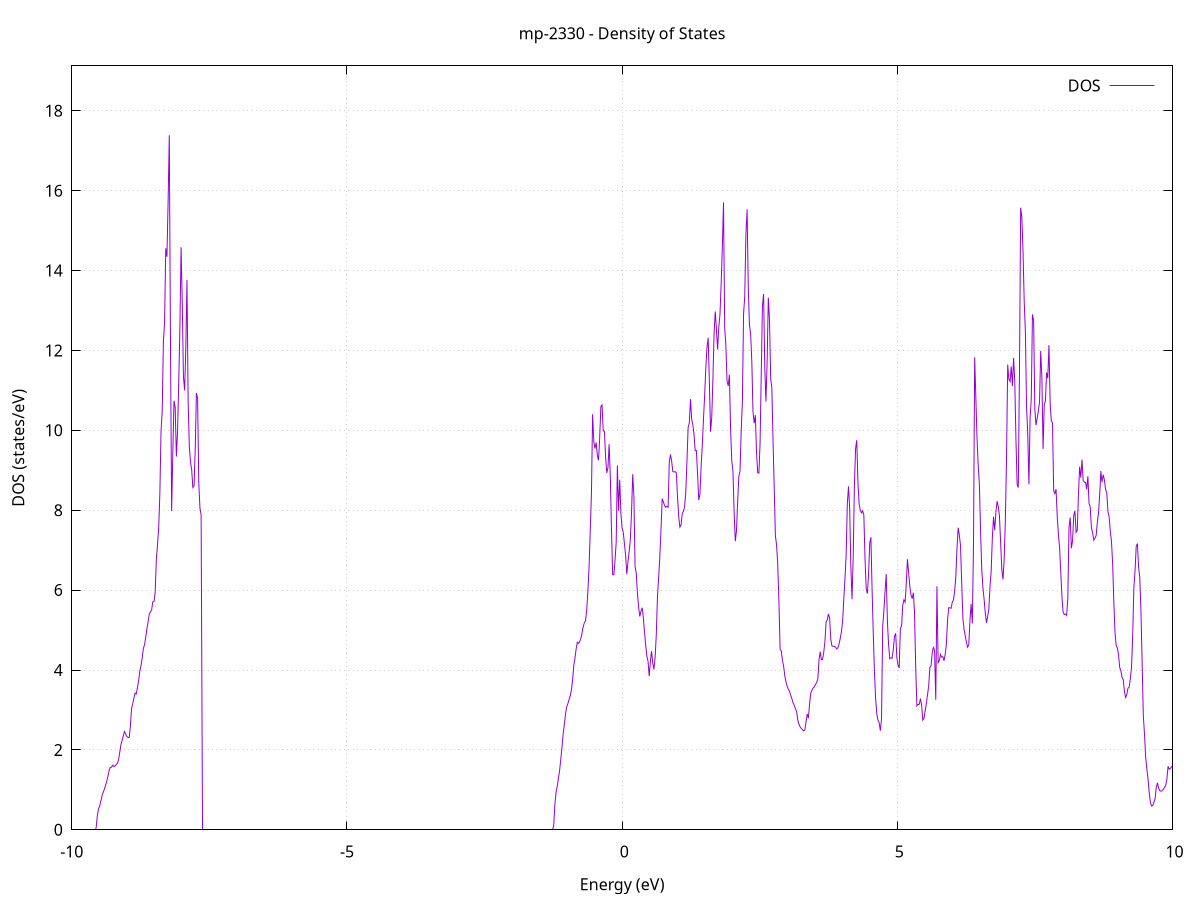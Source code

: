 set title 'mp-2330 - Density of States'
set xlabel 'Energy (eV)'
set ylabel 'DOS (states/eV)'
set grid
set xrange [-10:10]
set yrange [0:19.125]
set xzeroaxis lt -1
set terminal png size 800,600
set output 'mp-2330_dos_gnuplot.png'
plot '-' using 1:2 with lines title 'DOS'
-28.668800 0.000000
-28.647300 0.000000
-28.625900 0.000000
-28.604500 0.000000
-28.583100 0.000000
-28.561600 0.000000
-28.540200 0.000000
-28.518800 0.000000
-28.497300 0.000000
-28.475900 0.000000
-28.454500 0.000000
-28.433100 0.000000
-28.411600 0.000000
-28.390200 0.000000
-28.368800 0.000000
-28.347400 0.000000
-28.325900 0.000000
-28.304500 0.000000
-28.283100 0.000000
-28.261700 0.000000
-28.240200 0.000000
-28.218800 0.000000
-28.197400 0.000000
-28.176000 0.000000
-28.154500 0.000000
-28.133100 0.000000
-28.111700 0.000000
-28.090300 0.000000
-28.068800 0.000000
-28.047400 0.000000
-28.026000 0.000000
-28.004600 0.000000
-27.983100 0.000000
-27.961700 0.000000
-27.940300 0.000000
-27.918800 0.000000
-27.897400 0.000000
-27.876000 0.000000
-27.854600 0.000000
-27.833100 0.000000
-27.811700 0.000000
-27.790300 0.000000
-27.768900 0.000000
-27.747400 0.000000
-27.726000 0.000000
-27.704600 0.000000
-27.683200 0.000000
-27.661700 0.000000
-27.640300 0.000000
-27.618900 0.000000
-27.597500 0.000000
-27.576000 0.000000
-27.554600 0.000000
-27.533200 0.000000
-27.511800 0.000000
-27.490300 0.000000
-27.468900 0.000000
-27.447500 0.000000
-27.426100 0.000000
-27.404600 0.000000
-27.383200 0.000000
-27.361800 0.000000
-27.340300 0.000000
-27.318900 0.000000
-27.297500 0.000000
-27.276100 0.000000
-27.254600 0.000000
-27.233200 0.000000
-27.211800 0.000000
-27.190400 0.000000
-27.168900 0.000000
-27.147500 0.000000
-27.126100 0.000000
-27.104700 0.000000
-27.083200 0.000000
-27.061800 0.000000
-27.040400 0.000000
-27.019000 0.000000
-26.997500 0.000000
-26.976100 0.000000
-26.954700 0.000000
-26.933300 0.000000
-26.911800 0.000000
-26.890400 0.000000
-26.869000 0.000000
-26.847500 0.000000
-26.826100 0.000000
-26.804700 0.000000
-26.783300 0.000000
-26.761800 0.000000
-26.740400 0.000000
-26.719000 82.081500
-26.697600 28.412100
-26.676100 54.171600
-26.654700 88.385500
-26.633300 15.475800
-26.611900 14.702900
-26.590400 14.942600
-26.569000 15.177400
-26.547600 24.304700
-26.526200 29.411200
-26.504700 75.437900
-26.483300 93.281100
-26.461900 0.000000
-26.440500 25.836700
-26.419000 26.617300
-26.397600 57.713600
-26.376200 103.006900
-26.354800 37.316900
-26.333300 35.574600
-26.311900 86.375600
-26.290500 17.692400
-26.269000 12.869900
-26.247600 13.447900
-26.226200 15.828700
-26.204800 85.965400
-26.183300 0.000000
-26.161900 0.000000
-26.140500 0.000000
-26.119100 0.000000
-26.097600 0.000000
-26.076200 0.000000
-26.054800 0.000000
-26.033400 0.000000
-26.011900 0.000000
-25.990500 0.000000
-25.969100 0.000000
-25.947700 0.000000
-25.926200 0.000000
-25.904800 0.000000
-25.883400 0.000000
-25.862000 0.000000
-25.840500 0.000000
-25.819100 0.000000
-25.797700 0.000000
-25.776300 0.000000
-25.754800 0.000000
-25.733400 0.000000
-25.712000 0.000000
-25.690500 0.000000
-25.669100 0.000000
-25.647700 0.000000
-25.626300 0.000000
-25.604800 0.000000
-25.583400 0.000000
-25.562000 0.000000
-25.540600 0.000000
-25.519100 0.000000
-25.497700 0.000000
-25.476300 0.000000
-25.454900 0.000000
-25.433400 0.000000
-25.412000 0.000000
-25.390600 0.000000
-25.369200 0.000000
-25.347700 0.000000
-25.326300 0.000000
-25.304900 0.000000
-25.283500 0.000000
-25.262000 0.000000
-25.240600 0.000000
-25.219200 0.000000
-25.197800 0.000000
-25.176300 0.000000
-25.154900 0.000000
-25.133500 0.000000
-25.112000 0.000000
-25.090600 0.000000
-25.069200 0.000000
-25.047800 0.000000
-25.026300 0.000000
-25.004900 0.000000
-24.983500 0.000000
-24.962100 0.000000
-24.940600 0.000000
-24.919200 0.000000
-24.897800 0.000000
-24.876400 0.000000
-24.854900 0.000000
-24.833500 0.000000
-24.812100 0.000000
-24.790700 0.000000
-24.769200 0.000000
-24.747800 0.000000
-24.726400 0.000000
-24.705000 0.000000
-24.683500 0.000000
-24.662100 0.000000
-24.640700 0.000000
-24.619300 0.000000
-24.597800 0.000000
-24.576400 0.000000
-24.555000 0.000000
-24.533500 0.000000
-24.512100 0.000000
-24.490700 0.000000
-24.469300 0.000000
-24.447800 0.000000
-24.426400 0.000000
-24.405000 0.000000
-24.383600 0.000000
-24.362100 0.000000
-24.340700 0.000000
-24.319300 0.000000
-24.297900 0.000000
-24.276400 0.000000
-24.255000 0.000000
-24.233600 0.000000
-24.212200 0.000000
-24.190700 0.000000
-24.169300 0.000000
-24.147900 0.000000
-24.126500 0.000000
-24.105000 0.000000
-24.083600 0.000000
-24.062200 0.000000
-24.040800 0.000000
-24.019300 0.000000
-23.997900 0.000000
-23.976500 0.000000
-23.955000 0.000000
-23.933600 0.000000
-23.912200 0.000000
-23.890800 0.000000
-23.869300 0.000000
-23.847900 0.000000
-23.826500 0.000000
-23.805100 0.000000
-23.783600 0.000000
-23.762200 0.000000
-23.740800 0.000000
-23.719400 0.000000
-23.697900 0.000000
-23.676500 0.000000
-23.655100 0.000000
-23.633700 0.000000
-23.612200 0.000000
-23.590800 0.000000
-23.569400 0.000000
-23.548000 0.000000
-23.526500 0.000000
-23.505100 0.000000
-23.483700 0.000000
-23.462200 0.000000
-23.440800 0.000000
-23.419400 0.000000
-23.398000 0.000000
-23.376500 0.000000
-23.355100 0.000000
-23.333700 0.000000
-23.312300 0.000000
-23.290800 0.000000
-23.269400 0.000000
-23.248000 0.000000
-23.226600 0.000000
-23.205100 0.000000
-23.183700 0.000000
-23.162300 0.000000
-23.140900 0.000000
-23.119400 0.000000
-23.098000 0.000000
-23.076600 0.000000
-23.055200 0.000000
-23.033700 0.000000
-23.012300 0.000000
-22.990900 0.000000
-22.969500 0.000000
-22.948000 0.000000
-22.926600 0.000000
-22.905200 0.000000
-22.883700 0.000000
-22.862300 0.000000
-22.840900 0.000000
-22.819500 0.000000
-22.798000 0.000000
-22.776600 0.000000
-22.755200 0.000000
-22.733800 0.000000
-22.712300 0.000000
-22.690900 0.000000
-22.669500 0.000000
-22.648100 0.000000
-22.626600 0.000000
-22.605200 0.000000
-22.583800 0.000000
-22.562400 0.000000
-22.540900 0.000000
-22.519500 0.000000
-22.498100 0.000000
-22.476700 0.000000
-22.455200 0.000000
-22.433800 0.000000
-22.412400 0.000000
-22.391000 0.000000
-22.369500 0.000000
-22.348100 0.000000
-22.326700 0.000000
-22.305200 0.000000
-22.283800 0.000000
-22.262400 0.000000
-22.241000 0.000000
-22.219500 0.000000
-22.198100 0.000000
-22.176700 0.000000
-22.155300 0.000000
-22.133800 0.000000
-22.112400 0.000000
-22.091000 0.000000
-22.069600 0.000000
-22.048100 0.000000
-22.026700 0.000000
-22.005300 0.000000
-21.983900 0.000000
-21.962400 0.000000
-21.941000 0.000000
-21.919600 0.000000
-21.898200 0.000000
-21.876700 0.000000
-21.855300 0.000000
-21.833900 0.000000
-21.812500 0.000000
-21.791000 0.000000
-21.769600 0.000000
-21.748200 0.000000
-21.726700 0.000000
-21.705300 0.000000
-21.683900 0.000000
-21.662500 0.000000
-21.641000 0.000000
-21.619600 0.000000
-21.598200 0.000000
-21.576800 0.000000
-21.555300 0.000000
-21.533900 0.000000
-21.512500 0.000000
-21.491100 0.000000
-21.469600 0.000000
-21.448200 0.000000
-21.426800 0.000000
-21.405400 0.000000
-21.383900 0.000000
-21.362500 0.000000
-21.341100 0.000000
-21.319700 0.000000
-21.298200 0.000000
-21.276800 0.000000
-21.255400 0.000000
-21.234000 0.000000
-21.212500 0.000000
-21.191100 0.000000
-21.169700 0.000000
-21.148200 0.000000
-21.126800 0.000000
-21.105400 0.000000
-21.084000 0.000000
-21.062500 0.000000
-21.041100 0.000000
-21.019700 0.000000
-20.998300 0.000000
-20.976800 0.000000
-20.955400 0.000000
-20.934000 0.000000
-20.912600 0.000000
-20.891100 0.000000
-20.869700 0.000000
-20.848300 0.000000
-20.826900 0.000000
-20.805400 0.000000
-20.784000 0.000000
-20.762600 0.000000
-20.741200 0.000000
-20.719700 0.000000
-20.698300 0.000000
-20.676900 0.000000
-20.655500 0.000000
-20.634000 0.000000
-20.612600 0.000000
-20.591200 0.000000
-20.569700 0.000000
-20.548300 0.000000
-20.526900 0.000000
-20.505500 0.000000
-20.484000 0.000000
-20.462600 0.000000
-20.441200 0.000000
-20.419800 0.000000
-20.398300 0.000000
-20.376900 0.000000
-20.355500 0.000000
-20.334100 0.000000
-20.312600 0.000000
-20.291200 0.000000
-20.269800 0.000000
-20.248400 0.000000
-20.226900 0.000000
-20.205500 0.000000
-20.184100 0.000000
-20.162700 0.000000
-20.141200 0.000000
-20.119800 0.000000
-20.098400 0.000000
-20.076900 0.000000
-20.055500 0.000000
-20.034100 0.000000
-20.012700 0.000000
-19.991200 0.000000
-19.969800 0.000000
-19.948400 0.000000
-19.927000 0.000000
-19.905500 0.000000
-19.884100 0.000000
-19.862700 0.000000
-19.841300 0.000000
-19.819800 0.000000
-19.798400 0.000000
-19.777000 0.000000
-19.755600 0.000000
-19.734100 0.000000
-19.712700 0.000000
-19.691300 0.000000
-19.669900 0.000000
-19.648400 0.000000
-19.627000 0.000000
-19.605600 0.000000
-19.584200 0.000000
-19.562700 0.000000
-19.541300 0.000000
-19.519900 0.000000
-19.498400 0.000000
-19.477000 0.000000
-19.455600 0.000000
-19.434200 0.000000
-19.412700 0.000000
-19.391300 0.000000
-19.369900 0.000000
-19.348500 0.000000
-19.327000 0.000000
-19.305600 0.000000
-19.284200 0.000000
-19.262800 0.000000
-19.241300 0.000000
-19.219900 0.000000
-19.198500 0.000000
-19.177100 0.000000
-19.155600 0.000000
-19.134200 0.000000
-19.112800 0.000000
-19.091400 0.000000
-19.069900 0.000000
-19.048500 0.000000
-19.027100 0.000000
-19.005700 0.000000
-18.984200 0.000000
-18.962800 0.000000
-18.941400 0.000000
-18.919900 0.000000
-18.898500 0.000000
-18.877100 0.000000
-18.855700 0.000000
-18.834200 0.000000
-18.812800 0.000000
-18.791400 0.000000
-18.770000 0.000000
-18.748500 0.000000
-18.727100 0.000000
-18.705700 0.000000
-18.684300 0.000000
-18.662800 0.000000
-18.641400 0.000000
-18.620000 0.000000
-18.598600 0.000000
-18.577100 0.000000
-18.555700 0.000000
-18.534300 0.000000
-18.512900 0.000000
-18.491400 0.000000
-18.470000 0.000000
-18.448600 0.000000
-18.427200 0.000000
-18.405700 0.000000
-18.384300 0.000000
-18.362900 0.000000
-18.341400 0.000000
-18.320000 0.000000
-18.298600 0.000000
-18.277200 0.000000
-18.255700 0.000000
-18.234300 0.000000
-18.212900 0.000000
-18.191500 0.000000
-18.170000 0.000000
-18.148600 0.000000
-18.127200 0.000000
-18.105800 0.000000
-18.084300 0.000000
-18.062900 0.000000
-18.041500 0.000000
-18.020100 0.000000
-17.998600 0.000000
-17.977200 0.000000
-17.955800 0.000000
-17.934400 0.000000
-17.912900 0.000000
-17.891500 0.000000
-17.870100 0.000000
-17.848700 0.000000
-17.827200 0.000000
-17.805800 0.000000
-17.784400 0.000000
-17.762900 0.000000
-17.741500 0.000000
-17.720100 0.000000
-17.698700 0.000000
-17.677200 0.000000
-17.655800 0.000000
-17.634400 0.000000
-17.613000 0.000000
-17.591500 0.000000
-17.570100 0.000000
-17.548700 0.000000
-17.527300 0.000000
-17.505800 0.000000
-17.484400 0.000000
-17.463000 0.000000
-17.441600 0.000000
-17.420100 0.000000
-17.398700 0.000000
-17.377300 0.000000
-17.355900 0.000000
-17.334400 0.000000
-17.313000 0.000000
-17.291600 0.000000
-17.270100 0.000000
-17.248700 0.000000
-17.227300 0.000000
-17.205900 0.000000
-17.184400 0.000000
-17.163000 0.000000
-17.141600 0.000000
-17.120200 0.000000
-17.098700 0.000000
-17.077300 0.000000
-17.055900 0.000000
-17.034500 0.000000
-17.013000 0.000000
-16.991600 0.000000
-16.970200 0.000000
-16.948800 0.000000
-16.927300 0.000000
-16.905900 0.000000
-16.884500 0.000000
-16.863100 0.000000
-16.841600 0.000000
-16.820200 0.000000
-16.798800 0.000000
-16.777400 0.000000
-16.755900 0.000000
-16.734500 0.000000
-16.713100 0.000000
-16.691600 0.000000
-16.670200 0.000000
-16.648800 0.000000
-16.627400 0.000000
-16.605900 0.000000
-16.584500 0.000000
-16.563100 0.000000
-16.541700 0.000000
-16.520200 0.000000
-16.498800 0.000000
-16.477400 0.000000
-16.456000 0.000000
-16.434500 0.000000
-16.413100 0.000000
-16.391700 0.000000
-16.370300 0.000000
-16.348800 0.000000
-16.327400 0.000000
-16.306000 0.000000
-16.284600 0.000000
-16.263100 0.000000
-16.241700 0.000000
-16.220300 0.000000
-16.198900 0.000000
-16.177400 0.000000
-16.156000 0.000000
-16.134600 0.000000
-16.113100 0.000000
-16.091700 0.000000
-16.070300 0.000000
-16.048900 0.000000
-16.027400 0.000000
-16.006000 0.000000
-15.984600 0.000000
-15.963200 0.000000
-15.941700 0.000000
-15.920300 0.000000
-15.898900 0.000000
-15.877500 0.000000
-15.856000 0.000000
-15.834600 0.000000
-15.813200 0.000000
-15.791800 0.000000
-15.770300 0.000000
-15.748900 0.000000
-15.727500 0.000000
-15.706100 0.000000
-15.684600 0.000000
-15.663200 0.000000
-15.641800 0.000000
-15.620400 0.000000
-15.598900 0.000000
-15.577500 0.000000
-15.556100 0.000000
-15.534600 0.000000
-15.513200 0.000000
-15.491800 0.000000
-15.470400 0.000000
-15.448900 0.000000
-15.427500 0.000000
-15.406100 0.000000
-15.384700 0.000000
-15.363200 0.000000
-15.341800 0.000000
-15.320400 0.000000
-15.299000 0.000000
-15.277500 0.000000
-15.256100 0.000000
-15.234700 0.000000
-15.213300 0.000000
-15.191800 0.000000
-15.170400 0.000000
-15.149000 0.000000
-15.127600 0.000000
-15.106100 0.000000
-15.084700 0.000000
-15.063300 0.000000
-15.041900 0.000000
-15.020400 0.000000
-14.999000 0.000000
-14.977600 0.000000
-14.956100 0.000000
-14.934700 0.000000
-14.913300 0.000000
-14.891900 0.000000
-14.870400 0.000000
-14.849000 0.000000
-14.827600 0.000000
-14.806200 0.000000
-14.784700 0.000000
-14.763300 0.000000
-14.741900 0.000000
-14.720500 0.000000
-14.699000 0.000000
-14.677600 0.000000
-14.656200 0.000000
-14.634800 0.000000
-14.613300 0.000000
-14.591900 0.000000
-14.570500 0.000000
-14.549100 0.000000
-14.527600 0.000000
-14.506200 0.000000
-14.484800 0.000000
-14.463400 0.000000
-14.441900 0.000000
-14.420500 0.000000
-14.399100 0.000000
-14.377600 0.000000
-14.356200 0.000000
-14.334800 0.000000
-14.313400 0.000000
-14.291900 0.000000
-14.270500 0.000000
-14.249100 0.000000
-14.227700 0.000000
-14.206200 0.000000
-14.184800 0.000000
-14.163400 0.000000
-14.142000 0.000000
-14.120500 0.000000
-14.099100 0.000000
-14.077700 0.000000
-14.056300 0.000000
-14.034800 0.000000
-14.013400 0.000000
-13.992000 0.000000
-13.970600 0.000000
-13.949100 0.000000
-13.927700 0.000000
-13.906300 0.000000
-13.884800 0.000000
-13.863400 0.000000
-13.842000 0.000000
-13.820600 0.000000
-13.799100 0.000000
-13.777700 0.000000
-13.756300 0.000000
-13.734900 0.000000
-13.713400 0.000000
-13.692000 0.000000
-13.670600 0.000000
-13.649200 0.000000
-13.627700 0.000000
-13.606300 0.000000
-13.584900 0.000000
-13.563500 0.000000
-13.542000 0.000000
-13.520600 0.000000
-13.499200 0.000000
-13.477800 0.000000
-13.456300 0.000000
-13.434900 0.000000
-13.413500 0.000000
-13.392100 0.000000
-13.370600 0.000000
-13.349200 0.000000
-13.327800 0.000000
-13.306300 0.000000
-13.284900 0.000000
-13.263500 0.000000
-13.242100 0.000000
-13.220600 0.000000
-13.199200 0.000000
-13.177800 0.000000
-13.156400 0.000000
-13.134900 0.000000
-13.113500 0.000000
-13.092100 0.000000
-13.070700 0.000000
-13.049200 0.000000
-13.027800 0.000000
-13.006400 0.000000
-12.985000 0.000000
-12.963500 0.000000
-12.942100 0.000000
-12.920700 0.000000
-12.899300 0.000000
-12.877800 0.000000
-12.856400 0.000000
-12.835000 0.000000
-12.813600 0.000000
-12.792100 0.000000
-12.770700 0.000000
-12.749300 0.000000
-12.727800 0.000000
-12.706400 0.000000
-12.685000 0.000000
-12.663600 0.000000
-12.642100 0.000000
-12.620700 0.000000
-12.599300 0.000000
-12.577900 0.000000
-12.556400 0.000000
-12.535000 0.000000
-12.513600 0.000000
-12.492200 0.000000
-12.470700 0.000000
-12.449300 0.000000
-12.427900 0.000000
-12.406500 0.000000
-12.385000 0.000000
-12.363600 0.000000
-12.342200 0.000000
-12.320800 0.000000
-12.299300 0.000000
-12.277900 0.000000
-12.256500 0.000000
-12.235100 0.000000
-12.213600 0.000000
-12.192200 0.000000
-12.170800 0.000000
-12.149300 0.000000
-12.127900 0.000000
-12.106500 0.000000
-12.085100 0.000000
-12.063600 0.000000
-12.042200 0.000000
-12.020800 0.000000
-11.999400 0.000000
-11.977900 0.000000
-11.956500 0.000000
-11.935100 0.000000
-11.913700 0.000000
-11.892200 0.000000
-11.870800 0.000000
-11.849400 0.000000
-11.828000 0.000000
-11.806500 0.000000
-11.785100 0.000000
-11.763700 0.000000
-11.742300 0.000000
-11.720800 0.000000
-11.699400 0.000000
-11.678000 0.000000
-11.656600 0.000000
-11.635100 0.000000
-11.613700 0.000000
-11.592300 0.000000
-11.570800 0.000000
-11.549400 0.000000
-11.528000 0.000000
-11.506600 0.000000
-11.485100 0.000000
-11.463700 0.000000
-11.442300 0.000000
-11.420900 0.000000
-11.399400 0.000000
-11.378000 0.000000
-11.356600 0.000000
-11.335200 0.000000
-11.313700 0.000000
-11.292300 0.000000
-11.270900 0.000000
-11.249500 0.000000
-11.228000 0.000000
-11.206600 0.000000
-11.185200 0.000000
-11.163800 0.000000
-11.142300 0.000000
-11.120900 0.000000
-11.099500 0.000000
-11.078100 0.000000
-11.056600 0.000000
-11.035200 0.000000
-11.013800 0.000000
-10.992300 0.000000
-10.970900 0.000000
-10.949500 0.000000
-10.928100 0.000000
-10.906600 0.000000
-10.885200 0.000000
-10.863800 0.000000
-10.842400 0.000000
-10.820900 0.000000
-10.799500 0.000000
-10.778100 0.000000
-10.756700 0.000000
-10.735200 0.000000
-10.713800 0.000000
-10.692400 0.000000
-10.671000 0.000000
-10.649500 0.000000
-10.628100 0.000000
-10.606700 0.000000
-10.585300 0.000000
-10.563800 0.000000
-10.542400 0.000000
-10.521000 0.000000
-10.499500 0.000000
-10.478100 0.000000
-10.456700 0.000000
-10.435300 0.000000
-10.413800 0.000000
-10.392400 0.000000
-10.371000 0.000000
-10.349600 0.000000
-10.328100 0.000000
-10.306700 0.000000
-10.285300 0.000000
-10.263900 0.000000
-10.242400 0.000000
-10.221000 0.000000
-10.199600 0.000000
-10.178200 0.000000
-10.156700 0.000000
-10.135300 0.000000
-10.113900 0.000000
-10.092500 0.000000
-10.071000 0.000000
-10.049600 0.000000
-10.028200 0.000000
-10.006800 0.000000
-9.985300 0.000000
-9.963900 0.000000
-9.942500 0.000000
-9.921000 0.000000
-9.899600 0.000000
-9.878200 0.000000
-9.856800 0.000000
-9.835300 0.000000
-9.813900 0.000000
-9.792500 0.000000
-9.771100 0.000000
-9.749600 0.000000
-9.728200 0.000000
-9.706800 0.000000
-9.685400 0.000000
-9.663900 0.000000
-9.642500 0.000000
-9.621100 0.000000
-9.599700 0.000000
-9.578200 0.000000
-9.556800 0.057300
-9.535400 0.363400
-9.514000 0.525300
-9.492500 0.594900
-9.471100 0.723700
-9.449700 0.858900
-9.428300 0.941400
-9.406800 1.019700
-9.385400 1.116400
-9.364000 1.218100
-9.342500 1.345000
-9.321100 1.494700
-9.299700 1.561300
-9.278300 1.566700
-9.256800 1.616900
-9.235400 1.583000
-9.214000 1.599900
-9.192600 1.631900
-9.171100 1.665200
-9.149700 1.752400
-9.128300 1.939200
-9.106900 2.129900
-9.085400 2.238900
-9.064000 2.350000
-9.042600 2.460400
-9.021200 2.400800
-8.999700 2.333500
-8.978300 2.310100
-8.956900 2.309900
-8.935500 2.592600
-8.914000 3.039700
-8.892600 3.157400
-8.871200 3.298000
-8.849800 3.421400
-8.828300 3.399200
-8.806900 3.565900
-8.785500 3.732900
-8.764000 3.973400
-8.742600 4.109500
-8.721200 4.296300
-8.699800 4.537200
-8.678300 4.632100
-8.656900 4.818800
-8.635500 5.025400
-8.614100 5.203400
-8.592600 5.397900
-8.571200 5.453100
-8.549800 5.499600
-8.528400 5.703700
-8.506900 5.714700
-8.485500 5.936300
-8.464100 6.752000
-8.442700 7.128900
-8.421200 7.554000
-8.399800 8.425400
-8.378400 9.977800
-8.357000 10.481500
-8.335500 12.224900
-8.314100 12.701000
-8.292700 14.557400
-8.271300 14.345400
-8.249800 15.730500
-8.228400 17.386800
-8.207000 12.203700
-8.185500 7.978300
-8.164100 9.453800
-8.142700 10.742800
-8.121300 10.579600
-8.099800 9.344700
-8.078400 9.952700
-8.057000 11.215300
-8.035600 12.574300
-8.014100 14.585600
-7.992700 13.192600
-7.971300 11.340100
-7.949900 11.000300
-7.928400 12.055900
-7.907000 13.762300
-7.885600 10.697000
-7.864200 9.595400
-7.842700 9.194900
-7.821300 9.004500
-7.799900 8.568500
-7.778500 8.615000
-7.757000 9.542100
-7.735600 10.935600
-7.714200 10.804400
-7.692700 8.688000
-7.671300 8.055000
-7.649900 7.878400
-7.628500 0.000000
-7.607000 0.000000
-7.585600 0.000000
-7.564200 0.000000
-7.542800 0.000000
-7.521300 0.000000
-7.499900 0.000000
-7.478500 0.000000
-7.457100 0.000000
-7.435600 0.000000
-7.414200 0.000000
-7.392800 0.000000
-7.371400 0.000000
-7.349900 0.000000
-7.328500 0.000000
-7.307100 0.000000
-7.285700 0.000000
-7.264200 0.000000
-7.242800 0.000000
-7.221400 0.000000
-7.200000 0.000000
-7.178500 0.000000
-7.157100 0.000000
-7.135700 0.000000
-7.114200 0.000000
-7.092800 0.000000
-7.071400 0.000000
-7.050000 0.000000
-7.028500 0.000000
-7.007100 0.000000
-6.985700 0.000000
-6.964300 0.000000
-6.942800 0.000000
-6.921400 0.000000
-6.900000 0.000000
-6.878600 0.000000
-6.857100 0.000000
-6.835700 0.000000
-6.814300 0.000000
-6.792900 0.000000
-6.771400 0.000000
-6.750000 0.000000
-6.728600 0.000000
-6.707200 0.000000
-6.685700 0.000000
-6.664300 0.000000
-6.642900 0.000000
-6.621500 0.000000
-6.600000 0.000000
-6.578600 0.000000
-6.557200 0.000000
-6.535700 0.000000
-6.514300 0.000000
-6.492900 0.000000
-6.471500 0.000000
-6.450000 0.000000
-6.428600 0.000000
-6.407200 0.000000
-6.385800 0.000000
-6.364300 0.000000
-6.342900 0.000000
-6.321500 0.000000
-6.300100 0.000000
-6.278600 0.000000
-6.257200 0.000000
-6.235800 0.000000
-6.214400 0.000000
-6.192900 0.000000
-6.171500 0.000000
-6.150100 0.000000
-6.128700 0.000000
-6.107200 0.000000
-6.085800 0.000000
-6.064400 0.000000
-6.043000 0.000000
-6.021500 0.000000
-6.000100 0.000000
-5.978700 0.000000
-5.957200 0.000000
-5.935800 0.000000
-5.914400 0.000000
-5.893000 0.000000
-5.871500 0.000000
-5.850100 0.000000
-5.828700 0.000000
-5.807300 0.000000
-5.785800 0.000000
-5.764400 0.000000
-5.743000 0.000000
-5.721600 0.000000
-5.700100 0.000000
-5.678700 0.000000
-5.657300 0.000000
-5.635900 0.000000
-5.614400 0.000000
-5.593000 0.000000
-5.571600 0.000000
-5.550200 0.000000
-5.528700 0.000000
-5.507300 0.000000
-5.485900 0.000000
-5.464500 0.000000
-5.443000 0.000000
-5.421600 0.000000
-5.400200 0.000000
-5.378700 0.000000
-5.357300 0.000000
-5.335900 0.000000
-5.314500 0.000000
-5.293000 0.000000
-5.271600 0.000000
-5.250200 0.000000
-5.228800 0.000000
-5.207300 0.000000
-5.185900 0.000000
-5.164500 0.000000
-5.143100 0.000000
-5.121600 0.000000
-5.100200 0.000000
-5.078800 0.000000
-5.057400 0.000000
-5.035900 0.000000
-5.014500 0.000000
-4.993100 0.000000
-4.971700 0.000000
-4.950200 0.000000
-4.928800 0.000000
-4.907400 0.000000
-4.886000 0.000000
-4.864500 0.000000
-4.843100 0.000000
-4.821700 0.000000
-4.800200 0.000000
-4.778800 0.000000
-4.757400 0.000000
-4.736000 0.000000
-4.714500 0.000000
-4.693100 0.000000
-4.671700 0.000000
-4.650300 0.000000
-4.628800 0.000000
-4.607400 0.000000
-4.586000 0.000000
-4.564600 0.000000
-4.543100 0.000000
-4.521700 0.000000
-4.500300 0.000000
-4.478900 0.000000
-4.457400 0.000000
-4.436000 0.000000
-4.414600 0.000000
-4.393200 0.000000
-4.371700 0.000000
-4.350300 0.000000
-4.328900 0.000000
-4.307400 0.000000
-4.286000 0.000000
-4.264600 0.000000
-4.243200 0.000000
-4.221700 0.000000
-4.200300 0.000000
-4.178900 0.000000
-4.157500 0.000000
-4.136000 0.000000
-4.114600 0.000000
-4.093200 0.000000
-4.071800 0.000000
-4.050300 0.000000
-4.028900 0.000000
-4.007500 0.000000
-3.986100 0.000000
-3.964600 0.000000
-3.943200 0.000000
-3.921800 0.000000
-3.900400 0.000000
-3.878900 0.000000
-3.857500 0.000000
-3.836100 0.000000
-3.814700 0.000000
-3.793200 0.000000
-3.771800 0.000000
-3.750400 0.000000
-3.728900 0.000000
-3.707500 0.000000
-3.686100 0.000000
-3.664700 0.000000
-3.643200 0.000000
-3.621800 0.000000
-3.600400 0.000000
-3.579000 0.000000
-3.557500 0.000000
-3.536100 0.000000
-3.514700 0.000000
-3.493300 0.000000
-3.471800 0.000000
-3.450400 0.000000
-3.429000 0.000000
-3.407600 0.000000
-3.386100 0.000000
-3.364700 0.000000
-3.343300 0.000000
-3.321900 0.000000
-3.300400 0.000000
-3.279000 0.000000
-3.257600 0.000000
-3.236200 0.000000
-3.214700 0.000000
-3.193300 0.000000
-3.171900 0.000000
-3.150400 0.000000
-3.129000 0.000000
-3.107600 0.000000
-3.086200 0.000000
-3.064700 0.000000
-3.043300 0.000000
-3.021900 0.000000
-3.000500 0.000000
-2.979000 0.000000
-2.957600 0.000000
-2.936200 0.000000
-2.914800 0.000000
-2.893300 0.000000
-2.871900 0.000000
-2.850500 0.000000
-2.829100 0.000000
-2.807600 0.000000
-2.786200 0.000000
-2.764800 0.000000
-2.743400 0.000000
-2.721900 0.000000
-2.700500 0.000000
-2.679100 0.000000
-2.657700 0.000000
-2.636200 0.000000
-2.614800 0.000000
-2.593400 0.000000
-2.571900 0.000000
-2.550500 0.000000
-2.529100 0.000000
-2.507700 0.000000
-2.486200 0.000000
-2.464800 0.000000
-2.443400 0.000000
-2.422000 0.000000
-2.400500 0.000000
-2.379100 0.000000
-2.357700 0.000000
-2.336300 0.000000
-2.314800 0.000000
-2.293400 0.000000
-2.272000 0.000000
-2.250600 0.000000
-2.229100 0.000000
-2.207700 0.000000
-2.186300 0.000000
-2.164900 0.000000
-2.143400 0.000000
-2.122000 0.000000
-2.100600 0.000000
-2.079200 0.000000
-2.057700 0.000000
-2.036300 0.000000
-2.014900 0.000000
-1.993400 0.000000
-1.972000 0.000000
-1.950600 0.000000
-1.929200 0.000000
-1.907700 0.000000
-1.886300 0.000000
-1.864900 0.000000
-1.843500 0.000000
-1.822000 0.000000
-1.800600 0.000000
-1.779200 0.000000
-1.757800 0.000000
-1.736300 0.000000
-1.714900 0.000000
-1.693500 0.000000
-1.672100 0.000000
-1.650600 0.000000
-1.629200 0.000000
-1.607800 0.000000
-1.586400 0.000000
-1.564900 0.000000
-1.543500 0.000000
-1.522100 0.000000
-1.500600 0.000000
-1.479200 0.000000
-1.457800 0.000000
-1.436400 0.000000
-1.414900 0.000000
-1.393500 0.000000
-1.372100 0.000000
-1.350700 0.000000
-1.329200 0.000000
-1.307800 0.000000
-1.286400 0.000000
-1.265000 0.000000
-1.243500 0.103100
-1.222100 0.634100
-1.200700 0.935900
-1.179300 1.090600
-1.157800 1.286600
-1.136400 1.485500
-1.115000 1.767500
-1.093600 2.059400
-1.072100 2.395900
-1.050700 2.636100
-1.029300 2.892200
-1.007900 3.072900
-0.986400 3.156700
-0.965000 3.258600
-0.943600 3.350900
-0.922100 3.502800
-0.900700 3.739600
-0.879300 4.106600
-0.857900 4.289000
-0.836400 4.524400
-0.815000 4.694400
-0.793600 4.664200
-0.772200 4.709200
-0.750700 4.786900
-0.729300 4.926700
-0.707900 5.083000
-0.686500 5.183500
-0.665000 5.234400
-0.643600 5.509200
-0.622200 5.979600
-0.600800 6.572000
-0.579300 7.508900
-0.557900 8.424300
-0.536500 10.404900
-0.515100 9.718100
-0.493600 9.544500
-0.472200 9.698900
-0.450800 9.375400
-0.429400 9.250300
-0.407900 9.827700
-0.386500 10.600400
-0.365100 10.635300
-0.343600 9.990600
-0.322200 9.979200
-0.300800 9.338400
-0.279400 8.935500
-0.257900 9.062500
-0.236500 9.654700
-0.215100 8.856900
-0.193700 7.502500
-0.172200 6.384500
-0.150800 6.386800
-0.129400 6.744300
-0.108000 7.201700
-0.086500 9.122100
-0.065100 7.992300
-0.043700 8.763700
-0.022300 7.904300
-0.000800 7.559500
0.020600 7.445900
0.042000 7.159100
0.063400 6.864100
0.084900 6.397300
0.106300 6.717300
0.127700 6.964600
0.149100 7.283200
0.170600 7.949900
0.192000 8.900900
0.213400 8.362900
0.234900 6.591100
0.256300 6.425900
0.277700 5.918000
0.299100 5.576400
0.320600 5.340700
0.342000 5.473500
0.363400 5.559300
0.384800 5.316900
0.406300 4.948100
0.427700 4.629700
0.449100 4.351300
0.470500 4.214000
0.492000 3.845300
0.513400 4.224300
0.534800 4.471800
0.556200 4.178100
0.577700 4.014300
0.599100 4.314800
0.620500 4.882300
0.641900 5.833600
0.663400 6.327700
0.684800 6.834600
0.706200 7.522300
0.727600 8.291200
0.749100 8.211900
0.770500 8.117900
0.791900 8.074500
0.813400 8.100100
0.834800 8.075400
0.856200 9.194500
0.877600 9.395400
0.899100 9.233100
0.920500 8.969800
0.941900 8.956800
0.963300 8.966200
0.984800 8.934600
1.006200 8.320900
1.027600 7.853600
1.049000 7.577200
1.070500 7.632100
1.091900 7.914200
1.113300 7.974200
1.134700 8.078600
1.156200 8.450400
1.177600 9.225600
1.199000 10.071700
1.220400 10.189100
1.241900 10.780100
1.263300 10.274800
1.284700 10.139300
1.306100 9.889200
1.327600 9.489700
1.349000 9.495500
1.370400 8.904400
1.391900 8.253800
1.413300 8.404500
1.434700 9.082300
1.456100 9.627700
1.477600 10.279000
1.499000 10.872800
1.520400 11.568500
1.541800 12.080600
1.563300 12.317100
1.584700 11.219200
1.606100 9.965900
1.627500 10.306800
1.649000 11.264500
1.670400 12.435700
1.691800 12.975200
1.713200 12.522700
1.734700 12.023800
1.756100 12.583000
1.777500 12.902200
1.798900 13.665400
1.820400 14.573500
1.841800 15.707500
1.863200 12.571500
1.884700 12.126400
1.906100 11.233800
1.927500 11.112600
1.948900 11.394700
1.970400 10.028200
1.991800 9.240700
2.013200 8.972400
2.034600 7.953000
2.056100 7.224000
2.077500 7.481900
2.098900 8.223800
2.120300 8.851700
2.141800 8.977300
2.163200 9.996600
2.184600 10.698000
2.206000 12.906000
2.227500 13.352200
2.248900 14.908300
2.270300 15.531900
2.291700 13.576100
2.313200 12.631800
2.334600 12.421400
2.356000 11.729200
2.377400 10.475400
2.398900 10.177500
2.420300 10.379800
2.441700 9.443300
2.463200 8.936800
2.484600 8.927900
2.506000 9.669700
2.527400 11.396600
2.548900 13.106900
2.570300 13.413200
2.591700 11.570600
2.613100 10.722500
2.634600 11.731200
2.656000 13.321000
2.677400 12.761500
2.698800 11.294500
2.720300 11.055500
2.741700 9.722400
2.763100 8.570000
2.784500 7.361300
2.806000 7.133300
2.827400 6.628400
2.848800 5.713200
2.870200 4.516700
2.891700 4.479500
2.913100 4.241800
2.934500 4.085800
2.955900 3.851000
2.977400 3.702100
2.998800 3.591600
3.020200 3.510600
3.041700 3.469500
3.063100 3.363600
3.084500 3.281100
3.105900 3.179200
3.127400 3.116400
3.148800 3.028200
3.170200 2.962700
3.191600 2.745400
3.213100 2.644900
3.234500 2.573400
3.255900 2.537600
3.277300 2.502100
3.298800 2.475000
3.320200 2.502300
3.341600 2.703700
3.363000 2.898700
3.384500 2.795300
3.405900 3.157200
3.427300 3.422000
3.448700 3.492700
3.470200 3.550100
3.491600 3.576300
3.513000 3.639900
3.534400 3.684200
3.555900 3.779600
3.577300 4.253900
3.598700 4.457700
3.620200 4.256700
3.641600 4.260300
3.663000 4.443700
3.684400 4.709800
3.705900 5.203100
3.727300 5.251800
3.748700 5.404900
3.770100 5.299300
3.791600 4.764200
3.813000 4.599700
3.834400 4.591900
3.855800 4.592900
3.877300 4.571900
3.898700 4.528700
3.920100 4.556300
3.941500 4.646200
3.963000 4.792000
3.984400 4.958400
4.005800 5.223600
4.027200 5.771900
4.048700 6.290500
4.070100 6.878200
4.091500 8.161800
4.112900 8.596000
4.134400 8.038300
4.155800 6.573400
4.177200 5.773100
4.198700 6.852200
4.220100 8.612500
4.241500 9.541300
4.262900 9.753400
4.284400 8.697300
4.305800 8.162600
4.327200 8.002400
4.348600 7.933700
4.370100 7.983300
4.391500 7.880800
4.412900 6.799500
4.434300 6.029800
4.455800 5.910800
4.477200 6.393800
4.498600 7.173900
4.520000 7.324700
4.541500 6.001900
4.562900 4.915800
4.584300 3.958700
4.605700 3.290100
4.627200 2.896800
4.648600 2.746800
4.670000 2.680700
4.691400 2.480400
4.712900 2.770200
4.734300 5.087000
4.755700 5.483100
4.777200 5.968600
4.798600 6.400700
4.820000 5.210800
4.841400 4.632700
4.862900 4.281500
4.884300 4.303900
4.905700 4.295300
4.927100 4.516100
4.948600 4.842900
4.970000 4.919300
4.991400 4.312300
5.012800 4.121800
5.034300 4.051400
5.055700 5.040700
5.077100 5.098800
5.098500 5.618700
5.120000 5.755700
5.141400 5.698400
5.162800 6.159700
5.184200 6.772500
5.205700 6.441900
5.227100 6.095000
5.248500 5.881200
5.270000 5.787400
5.291400 5.933400
5.312800 5.437400
5.334200 4.045200
5.355700 3.102300
5.377100 3.137100
5.398500 3.142600
5.419900 3.283700
5.441400 3.118500
5.462800 2.744600
5.484200 2.789100
5.505600 2.970600
5.527100 3.156900
5.548500 3.378100
5.569900 3.600300
5.591300 4.062300
5.612800 4.104600
5.634200 4.432800
5.655600 4.564100
5.677000 4.486500
5.698500 3.254800
5.719900 6.095100
5.741300 4.181200
5.762700 4.229800
5.784200 4.389400
5.805600 4.321700
5.827000 4.333500
5.848500 4.232700
5.869900 4.386900
5.891300 4.651700
5.912700 5.248100
5.934200 5.560800
5.955600 5.555800
5.977000 5.544900
5.998400 5.696100
6.019900 5.751900
6.041300 5.975800
6.062700 6.329500
6.084100 7.050900
6.105600 7.562400
6.127000 7.370400
6.148400 7.113700
6.169800 6.174900
6.191300 5.294300
6.212700 5.015900
6.234100 4.860300
6.255500 4.686800
6.277000 4.570700
6.298400 4.631000
6.319800 5.240700
6.341200 5.656400
6.362700 5.164500
6.384100 7.137600
6.405500 11.830900
6.427000 10.804000
6.448400 9.783400
6.469800 9.124400
6.491200 8.648000
6.512700 7.468900
6.534100 6.515700
6.555500 6.060800
6.576900 5.769900
6.598400 5.428200
6.619800 5.181100
6.641200 5.332800
6.662600 5.525500
6.684100 6.090300
6.705500 6.481400
6.726900 7.318400
6.748300 7.836700
6.769800 7.499500
6.791200 7.952600
6.812600 8.226200
6.834000 8.102000
6.855500 7.861000
6.876900 7.196600
6.898300 6.530500
6.919700 6.265900
6.941200 6.764200
6.962600 7.727000
6.984000 9.280500
7.005500 11.647500
7.026900 11.281700
7.048300 11.221900
7.069700 11.599400
7.091200 11.109900
7.112600 11.814800
7.134000 11.226400
7.155400 9.770400
7.176900 8.641300
7.198300 8.567700
7.219700 11.543600
7.241100 15.573900
7.262600 15.340500
7.284000 14.480800
7.305400 13.233100
7.326800 12.461600
7.348300 10.568900
7.369700 9.931200
7.391100 8.648400
7.412500 10.303900
7.434000 10.794900
7.455400 12.902800
7.476800 12.745900
7.498200 10.542700
7.519700 10.128300
7.541100 10.311900
7.562500 10.473800
7.584000 10.711600
7.605400 11.990100
7.626800 11.309600
7.648200 9.533000
7.669700 10.640000
7.691100 10.732600
7.712500 11.448500
7.733900 11.304800
7.755400 12.135000
7.776800 10.681400
7.798200 10.236300
7.819600 10.186300
7.841100 8.489700
7.862500 8.417500
7.883900 8.528400
7.905300 7.852000
7.926800 7.395600
7.948200 7.063200
7.969600 6.459600
7.991000 5.842700
8.012500 5.449200
8.033900 5.390100
8.055300 5.398900
8.076800 5.365100
8.098200 5.810900
8.119600 7.572800
8.141000 7.820100
8.162500 7.047700
8.183900 7.233800
8.205300 7.875000
8.226700 7.983300
8.248200 7.446700
8.269600 7.498500
8.291000 8.392100
8.312400 9.088000
8.333900 8.815200
8.355300 9.266300
8.376700 8.742600
8.398100 8.701600
8.419600 8.698300
8.441000 8.522400
8.462400 8.852300
8.483800 8.173700
8.505300 8.080800
8.526700 7.560900
8.548100 7.439800
8.569500 7.252600
8.591000 7.299200
8.612400 7.366700
8.633800 7.685200
8.655300 7.929300
8.676700 8.380900
8.698100 8.982400
8.719500 8.703800
8.741000 8.890400
8.762400 8.758800
8.783800 8.526000
8.805200 8.441100
8.826700 7.973700
8.848100 7.844200
8.869500 7.476000
8.890900 7.225500
8.912400 6.666600
8.933800 5.706100
8.955200 4.944600
8.976600 4.610600
8.998100 4.557800
9.019500 4.383500
9.040900 4.064000
9.062300 3.973800
9.083800 3.816900
9.105200 3.759000
9.126600 3.462700
9.148000 3.310900
9.169500 3.383400
9.190900 3.546600
9.212300 3.565700
9.233800 3.779000
9.255200 4.062000
9.276600 4.851200
9.298000 6.055300
9.319500 6.485200
9.340900 7.099000
9.362300 7.166600
9.383700 6.581400
9.405200 6.323000
9.426600 5.477200
9.448000 4.207900
9.469400 2.864200
9.490900 2.398100
9.512300 1.824900
9.533700 1.521500
9.555100 1.279200
9.576600 0.935100
9.598000 0.690900
9.619400 0.594000
9.640800 0.610400
9.662300 0.683700
9.683700 0.778900
9.705100 1.061600
9.726500 1.175200
9.748000 1.044000
9.769400 0.976700
9.790800 0.966400
9.812300 0.976300
9.833700 1.013700
9.855100 1.060200
9.876500 1.111100
9.898000 1.263800
9.919400 1.589700
9.940800 1.517100
9.962200 1.538400
9.983700 1.579100
10.005100 1.591400
10.026500 1.627500
10.047900 1.682100
10.069400 1.745600
10.090800 1.809200
10.112200 1.856800
10.133600 1.886200
10.155100 1.935900
10.176500 2.037800
10.197900 2.127100
10.219300 2.225800
10.240800 2.325700
10.262200 2.429800
10.283600 2.564900
10.305000 2.673300
10.326500 2.814600
10.347900 3.167100
10.369300 3.517600
10.390800 3.822400
10.412200 3.981400
10.433600 4.125200
10.455000 4.311800
10.476500 4.457300
10.497900 4.557200
10.519300 4.583100
10.540700 4.591100
10.562200 4.535600
10.583600 4.563600
10.605000 4.570700
10.626400 4.592300
10.647900 4.603200
10.669300 4.653400
10.690700 4.794300
10.712100 4.878100
10.733600 4.893400
10.755000 4.958500
10.776400 4.814300
10.797800 4.591500
10.819300 4.490200
10.840700 4.409800
10.862100 4.479400
10.883500 4.627100
10.905000 4.733900
10.926400 4.836500
10.947800 4.955800
10.969300 5.053300
10.990700 5.088100
11.012100 5.132900
11.033500 5.127400
11.055000 5.048000
11.076400 5.080500
11.097800 5.060700
11.119200 5.058400
11.140700 4.988900
11.162100 4.786600
11.183500 4.543000
11.204900 4.405000
11.226400 4.183600
11.247800 4.055300
11.269200 3.954000
11.290600 3.840300
11.312100 3.774500
11.333500 3.796100
11.354900 3.811600
11.376300 3.834000
11.397800 3.903000
11.419200 3.955600
11.440600 3.919100
11.462100 3.775700
11.483500 3.587200
11.504900 3.615300
11.526300 3.669500
11.547800 3.580700
11.569200 3.572900
11.590600 3.565300
11.612000 3.602000
11.633500 3.673500
11.654900 3.698500
11.676300 3.672000
11.697700 3.387300
11.719200 3.245800
11.740600 3.168100
11.762000 3.051200
11.783400 2.914700
11.804900 2.724500
11.826300 2.533900
11.847700 2.500400
11.869100 2.540200
11.890600 2.639000
11.912000 2.663600
11.933400 2.580100
11.954800 2.472700
11.976300 2.067600
11.997700 1.605800
12.019100 1.374400
12.040600 1.238700
12.062000 0.976200
12.083400 0.746800
12.104800 0.547300
12.126300 0.374700
12.147700 0.279000
12.169100 0.185600
12.190500 0.089200
12.212000 0.010600
12.233400 0.000100
12.254800 0.000000
12.276200 0.000000
12.297700 0.000000
12.319100 0.000000
12.340500 0.000000
12.361900 0.000000
12.383400 0.000000
12.404800 0.000000
12.426200 0.000000
12.447600 0.000000
12.469100 0.000000
12.490500 0.000000
12.511900 0.000000
12.533300 0.000000
12.554800 0.000000
12.576200 0.000000
12.597600 0.000000
12.619100 0.000000
12.640500 0.000000
12.661900 0.000000
12.683300 0.000000
12.704800 0.000000
12.726200 0.000000
12.747600 0.000000
12.769000 0.000000
12.790500 0.000000
12.811900 0.000000
12.833300 0.000000
12.854700 0.000000
12.876200 0.000000
12.897600 0.000000
12.919000 0.000000
12.940400 0.000000
12.961900 0.000000
12.983300 0.000000
13.004700 0.000000
13.026100 0.000000
13.047600 0.000000
13.069000 0.000000
13.090400 0.000000
13.111800 0.000000
13.133300 0.000000
13.154700 0.000000
13.176100 0.000000
13.197600 0.000000
13.219000 0.000000
13.240400 0.000000
13.261800 0.000000
13.283300 0.000000
13.304700 0.000000
13.326100 0.000000
13.347500 0.000000
13.369000 0.000000
13.390400 0.000000
13.411800 0.000000
13.433200 0.000000
13.454700 0.000000
13.476100 0.000000
13.497500 0.000000
13.518900 0.000000
13.540400 0.000000
13.561800 0.000000
13.583200 0.000000
13.604600 0.000000
13.626100 0.000000
13.647500 0.000000
13.668900 0.000000
13.690300 0.000000
13.711800 0.000000
13.733200 0.000000
13.754600 0.000000
13.776100 0.000000
13.797500 0.000000
13.818900 0.000000
13.840300 0.000000
13.861800 0.000000
13.883200 0.000000
13.904600 0.000000
13.926000 0.000000
13.947500 0.000000
13.968900 0.000000
13.990300 0.000000
14.011700 0.000000
14.033200 0.000000
14.054600 0.000000
14.076000 0.000000
14.097400 0.000000
14.118900 0.000000
14.140300 0.000000
14.161700 0.000000
14.183100 0.000000
e
